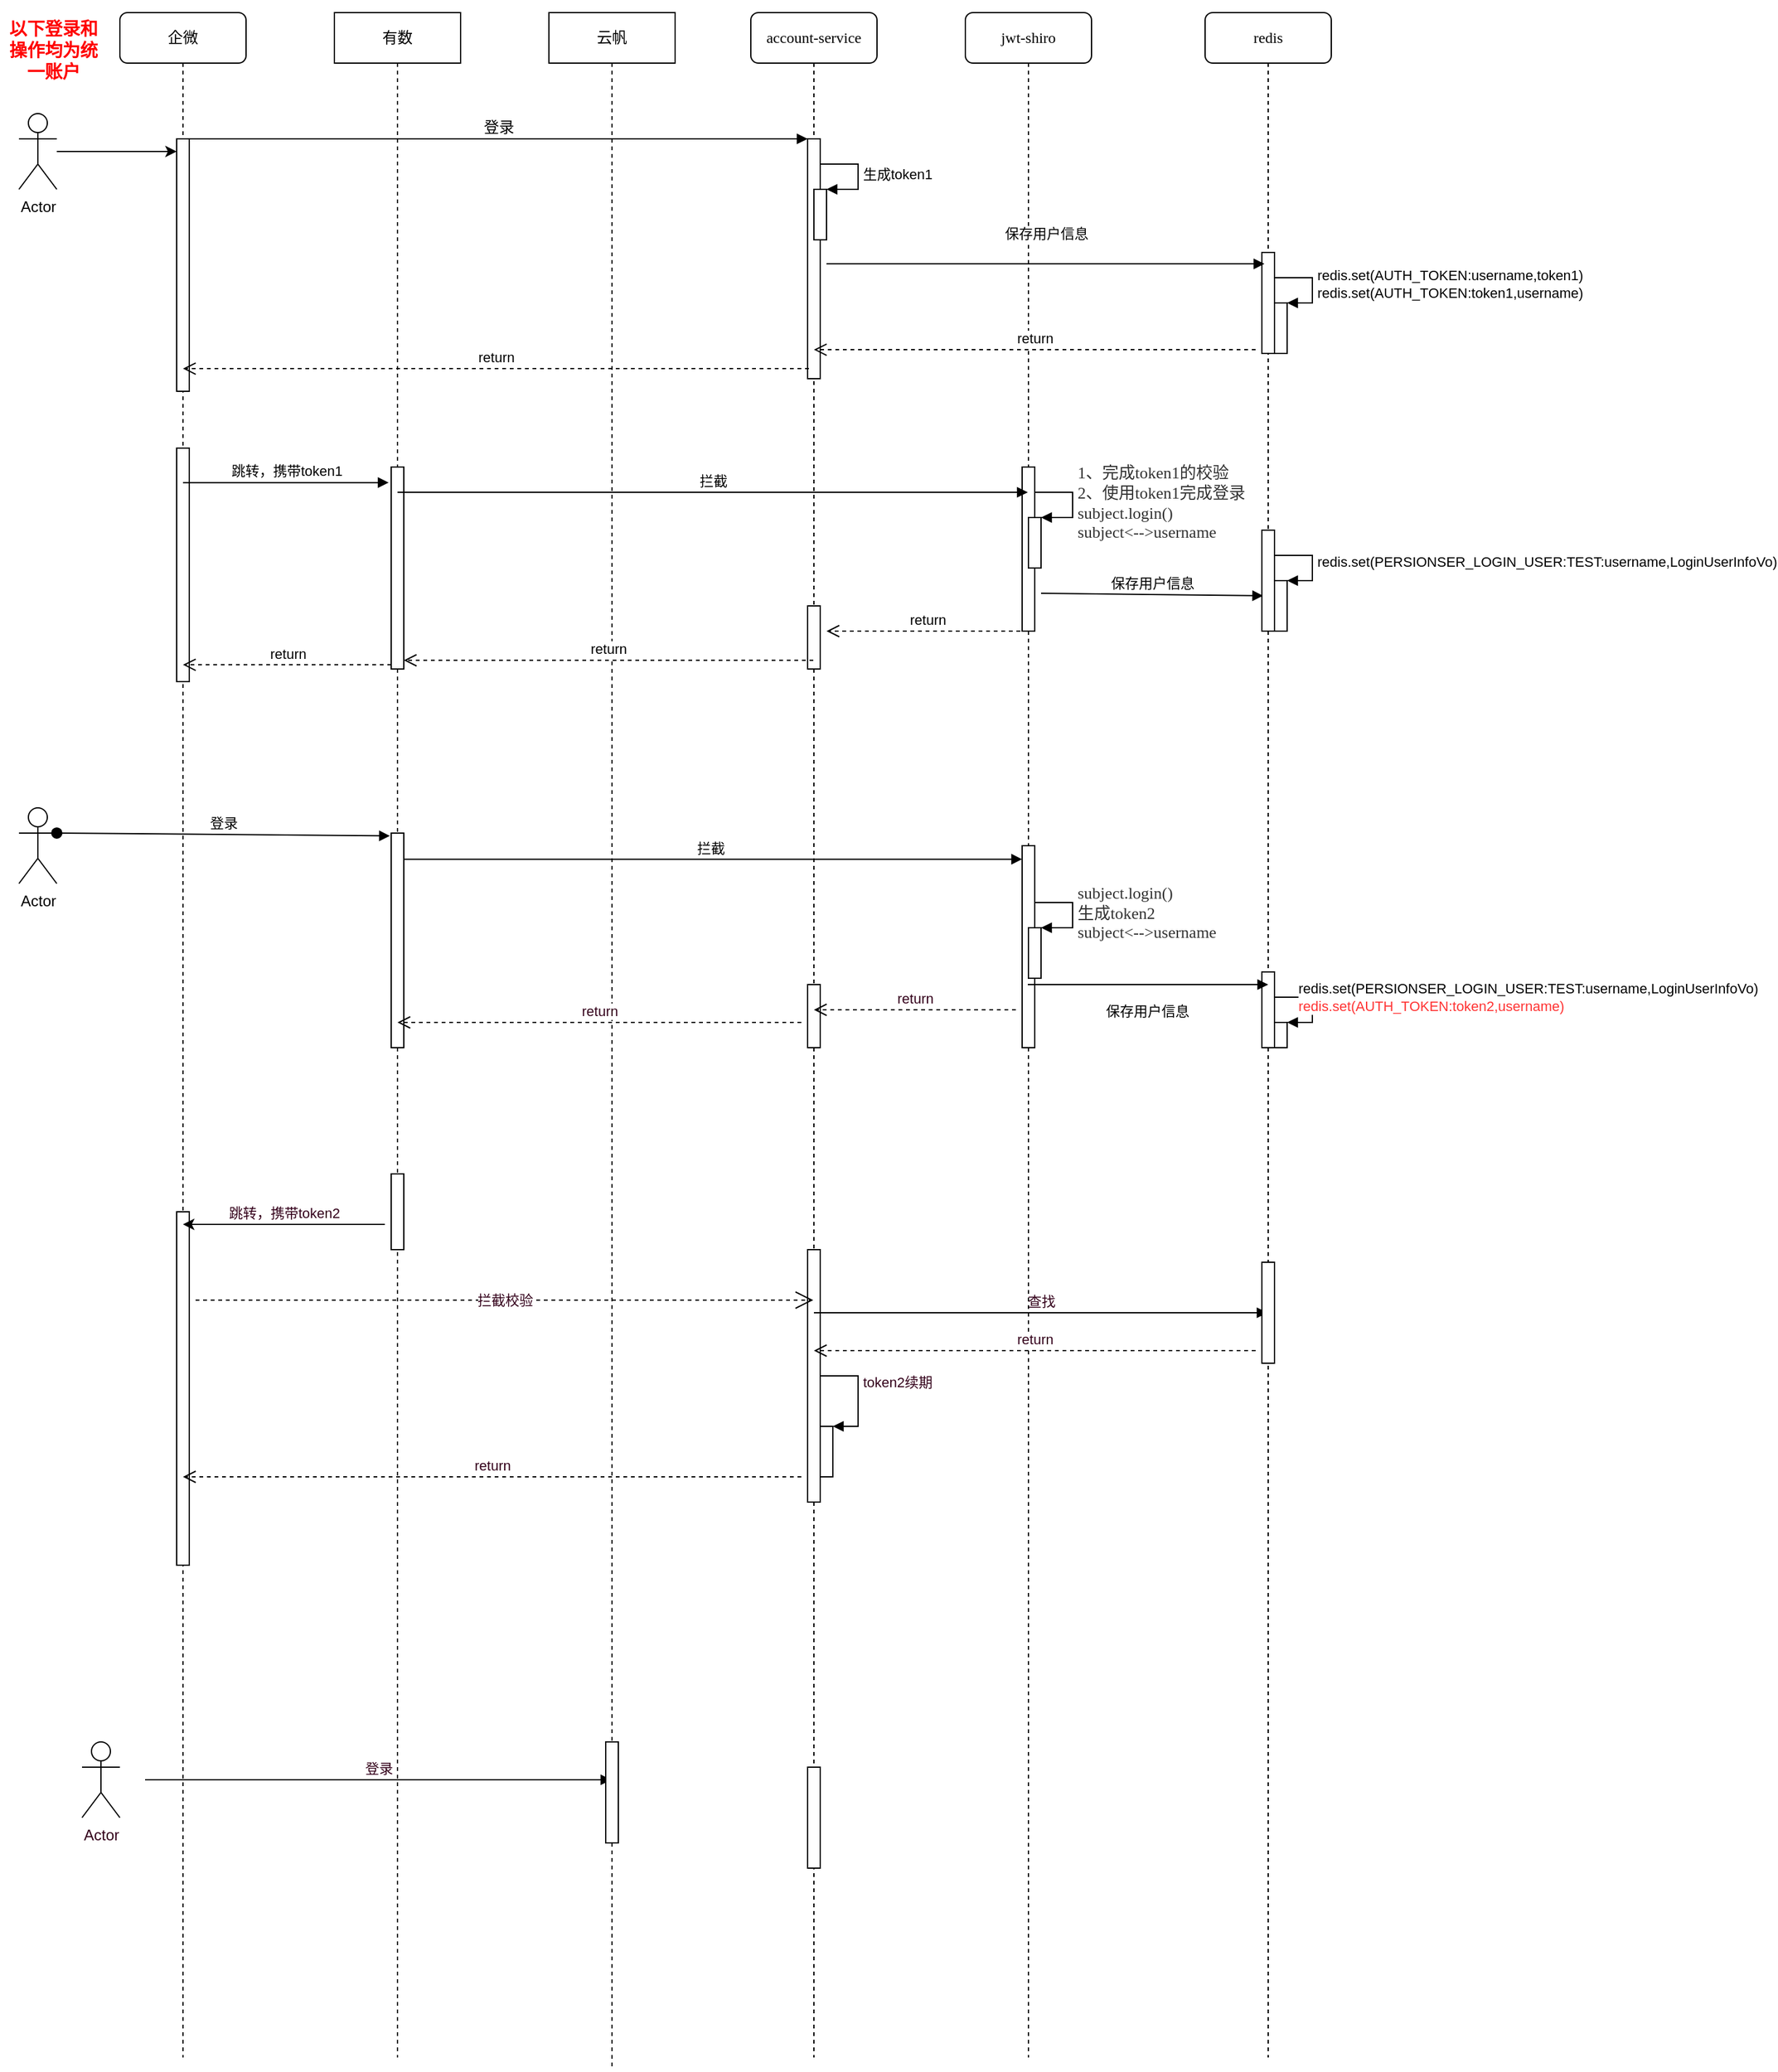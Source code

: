 <mxfile version="20.1.1" type="github">
  <diagram name="Page-1" id="13e1069c-82ec-6db2-03f1-153e76fe0fe0">
    <mxGraphModel dx="1422" dy="762" grid="1" gridSize="10" guides="1" tooltips="1" connect="1" arrows="1" fold="1" page="1" pageScale="1" pageWidth="1100" pageHeight="850" background="none" math="0" shadow="0">
      <root>
        <mxCell id="0" />
        <mxCell id="1" parent="0" />
        <mxCell id="7baba1c4bc27f4b0-2" value="account-service" style="shape=umlLifeline;perimeter=lifelinePerimeter;whiteSpace=wrap;html=1;container=1;collapsible=0;recursiveResize=0;outlineConnect=0;rounded=1;shadow=0;comic=0;labelBackgroundColor=none;strokeWidth=1;fontFamily=Verdana;fontSize=12;align=center;" parent="1" vertex="1">
          <mxGeometry x="600" y="80" width="100" height="1620" as="geometry" />
        </mxCell>
        <mxCell id="7baba1c4bc27f4b0-10" value="" style="html=1;points=[];perimeter=orthogonalPerimeter;rounded=0;shadow=0;comic=0;labelBackgroundColor=none;strokeWidth=1;fontFamily=Verdana;fontSize=12;align=center;" parent="7baba1c4bc27f4b0-2" vertex="1">
          <mxGeometry x="45" y="100" width="10" height="190" as="geometry" />
        </mxCell>
        <mxCell id="cbWRRwvguoUadpIohgbS-17" value="" style="html=1;points=[];perimeter=orthogonalPerimeter;" vertex="1" parent="7baba1c4bc27f4b0-2">
          <mxGeometry x="45" y="770" width="10" height="50" as="geometry" />
        </mxCell>
        <mxCell id="cbWRRwvguoUadpIohgbS-37" value="" style="html=1;points=[];perimeter=orthogonalPerimeter;" vertex="1" parent="7baba1c4bc27f4b0-2">
          <mxGeometry x="50" y="140" width="10" height="40" as="geometry" />
        </mxCell>
        <mxCell id="cbWRRwvguoUadpIohgbS-38" value="生成token1" style="edgeStyle=orthogonalEdgeStyle;html=1;align=left;spacingLeft=2;endArrow=block;rounded=0;entryX=1;entryY=0;" edge="1" target="cbWRRwvguoUadpIohgbS-37" parent="7baba1c4bc27f4b0-2">
          <mxGeometry relative="1" as="geometry">
            <mxPoint x="55" y="120" as="sourcePoint" />
            <Array as="points">
              <mxPoint x="85" y="120" />
            </Array>
          </mxGeometry>
        </mxCell>
        <mxCell id="cbWRRwvguoUadpIohgbS-54" value="" style="html=1;points=[];perimeter=orthogonalPerimeter;" vertex="1" parent="7baba1c4bc27f4b0-2">
          <mxGeometry x="45" y="470" width="10" height="50" as="geometry" />
        </mxCell>
        <mxCell id="cbWRRwvguoUadpIohgbS-68" value="" style="html=1;points=[];perimeter=orthogonalPerimeter;fontColor=#33001A;" vertex="1" parent="7baba1c4bc27f4b0-2">
          <mxGeometry x="45" y="980" width="10" height="200" as="geometry" />
        </mxCell>
        <mxCell id="cbWRRwvguoUadpIohgbS-71" value="查找" style="html=1;verticalAlign=bottom;endArrow=block;rounded=1;fontColor=#33001A;" edge="1" parent="7baba1c4bc27f4b0-2" target="7baba1c4bc27f4b0-4">
          <mxGeometry width="80" relative="1" as="geometry">
            <mxPoint x="50" y="1030" as="sourcePoint" />
            <mxPoint x="130" y="1030" as="targetPoint" />
          </mxGeometry>
        </mxCell>
        <mxCell id="cbWRRwvguoUadpIohgbS-73" value="" style="html=1;points=[];perimeter=orthogonalPerimeter;fontColor=#33001A;" vertex="1" parent="7baba1c4bc27f4b0-2">
          <mxGeometry x="55" y="1120" width="10" height="40" as="geometry" />
        </mxCell>
        <mxCell id="cbWRRwvguoUadpIohgbS-79" value="" style="html=1;points=[];perimeter=orthogonalPerimeter;fontColor=#33001A;" vertex="1" parent="7baba1c4bc27f4b0-2">
          <mxGeometry x="45" y="1390" width="10" height="80" as="geometry" />
        </mxCell>
        <mxCell id="7baba1c4bc27f4b0-3" value="jwt-shiro" style="shape=umlLifeline;perimeter=lifelinePerimeter;whiteSpace=wrap;html=1;container=1;collapsible=0;recursiveResize=0;outlineConnect=0;rounded=1;shadow=0;comic=0;labelBackgroundColor=none;strokeWidth=1;fontFamily=Verdana;fontSize=12;align=center;" parent="1" vertex="1">
          <mxGeometry x="770" y="80" width="100" height="1620" as="geometry" />
        </mxCell>
        <mxCell id="cbWRRwvguoUadpIohgbS-41" value="" style="html=1;points=[];perimeter=orthogonalPerimeter;" vertex="1" parent="7baba1c4bc27f4b0-3">
          <mxGeometry x="45" y="660" width="10" height="160" as="geometry" />
        </mxCell>
        <mxCell id="cbWRRwvguoUadpIohgbS-47" value="" style="html=1;points=[];perimeter=orthogonalPerimeter;" vertex="1" parent="7baba1c4bc27f4b0-3">
          <mxGeometry x="45" y="360" width="10" height="130" as="geometry" />
        </mxCell>
        <mxCell id="cbWRRwvguoUadpIohgbS-49" value="" style="html=1;points=[];perimeter=orthogonalPerimeter;" vertex="1" parent="7baba1c4bc27f4b0-3">
          <mxGeometry x="50" y="400" width="10" height="40" as="geometry" />
        </mxCell>
        <mxCell id="cbWRRwvguoUadpIohgbS-50" value="&lt;span style=&quot;text-align: center; color: rgb(50, 50, 50); font-family: 微软雅黑; font-size: 13px; background-color: rgba(255, 255, 255, 0.01);&quot;&gt;1、完成token1的校验&lt;br&gt;2、&lt;/span&gt;&lt;span style=&quot;color: rgb(50, 50, 50); font-family: 微软雅黑; font-size: 13px; text-align: center; background-color: rgba(255, 255, 255, 0.01);&quot;&gt;使用token1完成登录&lt;/span&gt;&lt;span style=&quot;text-align: center; color: rgb(50, 50, 50); font-family: 微软雅黑; font-size: 13px; background-color: rgba(255, 255, 255, 0.01);&quot;&gt;&lt;br&gt;subject.login()&lt;/span&gt;&lt;br style=&quot;text-align: center; color: rgb(50, 50, 50); font-family: 微软雅黑; font-size: 13px;&quot;&gt;&lt;span style=&quot;text-align: center; color: rgb(50, 50, 50); font-family: 微软雅黑; font-size: 13px; background-color: rgba(255, 255, 255, 0.01);&quot;&gt;subject&amp;lt;--&amp;gt;username&lt;/span&gt;" style="edgeStyle=orthogonalEdgeStyle;html=1;align=left;spacingLeft=2;endArrow=block;rounded=0;entryX=1;entryY=0;" edge="1" target="cbWRRwvguoUadpIohgbS-49" parent="7baba1c4bc27f4b0-3">
          <mxGeometry relative="1" as="geometry">
            <mxPoint x="55" y="380" as="sourcePoint" />
            <Array as="points">
              <mxPoint x="85" y="380" />
            </Array>
          </mxGeometry>
        </mxCell>
        <mxCell id="cbWRRwvguoUadpIohgbS-51" value="" style="html=1;points=[];perimeter=orthogonalPerimeter;" vertex="1" parent="7baba1c4bc27f4b0-3">
          <mxGeometry x="50" y="725" width="10" height="40" as="geometry" />
        </mxCell>
        <mxCell id="cbWRRwvguoUadpIohgbS-52" value="&lt;span style=&quot;text-align: center; color: rgb(50, 50, 50); font-family: 微软雅黑; font-size: 13px; background-color: rgba(255, 255, 255, 0.01);&quot;&gt;subject.login()&lt;/span&gt;&lt;br style=&quot;text-align: center; color: rgb(50, 50, 50); font-family: 微软雅黑; font-size: 13px;&quot;&gt;&lt;span style=&quot;text-align: center; color: rgb(50, 50, 50); font-family: 微软雅黑; font-size: 13px; background-color: rgba(255, 255, 255, 0.01);&quot;&gt;生成token2&lt;/span&gt;&lt;br style=&quot;text-align: center; color: rgb(50, 50, 50); font-family: 微软雅黑; font-size: 13px;&quot;&gt;&lt;span style=&quot;text-align: center; color: rgb(50, 50, 50); font-family: 微软雅黑; font-size: 13px; background-color: rgba(255, 255, 255, 0.01);&quot;&gt;subject&amp;lt;--&amp;gt;username&lt;/span&gt;" style="edgeStyle=orthogonalEdgeStyle;html=1;align=left;spacingLeft=2;endArrow=block;rounded=0;entryX=1;entryY=0;" edge="1" target="cbWRRwvguoUadpIohgbS-51" parent="7baba1c4bc27f4b0-3">
          <mxGeometry relative="1" as="geometry">
            <mxPoint x="55" y="705" as="sourcePoint" />
            <Array as="points">
              <mxPoint x="85" y="705" />
            </Array>
          </mxGeometry>
        </mxCell>
        <mxCell id="cbWRRwvguoUadpIohgbS-56" value="保存用户信息" style="html=1;verticalAlign=bottom;endArrow=block;rounded=1;entryX=0.1;entryY=0.65;entryDx=0;entryDy=0;entryPerimeter=0;" edge="1" parent="7baba1c4bc27f4b0-3" target="cbWRRwvguoUadpIohgbS-55">
          <mxGeometry width="80" relative="1" as="geometry">
            <mxPoint x="60" y="460" as="sourcePoint" />
            <mxPoint x="140" y="460" as="targetPoint" />
          </mxGeometry>
        </mxCell>
        <mxCell id="7baba1c4bc27f4b0-4" value="redis" style="shape=umlLifeline;perimeter=lifelinePerimeter;whiteSpace=wrap;html=1;container=1;collapsible=0;recursiveResize=0;outlineConnect=0;rounded=1;shadow=0;comic=0;labelBackgroundColor=none;strokeWidth=1;fontFamily=Verdana;fontSize=12;align=center;" parent="1" vertex="1">
          <mxGeometry x="960" y="80" width="100" height="1620" as="geometry" />
        </mxCell>
        <mxCell id="cbWRRwvguoUadpIohgbS-5" value="" style="html=1;points=[];perimeter=orthogonalPerimeter;" vertex="1" parent="7baba1c4bc27f4b0-4">
          <mxGeometry x="45" y="190" width="10" height="80" as="geometry" />
        </mxCell>
        <mxCell id="cbWRRwvguoUadpIohgbS-24" value="" style="html=1;points=[];perimeter=orthogonalPerimeter;" vertex="1" parent="7baba1c4bc27f4b0-4">
          <mxGeometry x="45" y="760" width="10" height="60" as="geometry" />
        </mxCell>
        <mxCell id="cbWRRwvguoUadpIohgbS-27" value="" style="html=1;points=[];perimeter=orthogonalPerimeter;" vertex="1" parent="7baba1c4bc27f4b0-4">
          <mxGeometry x="55" y="800" width="10" height="20" as="geometry" />
        </mxCell>
        <mxCell id="cbWRRwvguoUadpIohgbS-28" value="&lt;div&gt;redis.set(PERSIONSER_LOGIN_USER:TEST:username,LoginUserInfoVo)&lt;/div&gt;&lt;div&gt;&lt;font color=&quot;#ff3333&quot;&gt;redis.set(AUTH_TOKEN:token2,username)&lt;/font&gt;&lt;/div&gt;" style="edgeStyle=orthogonalEdgeStyle;html=1;align=left;spacingLeft=2;endArrow=block;rounded=0;entryX=1;entryY=0;" edge="1" target="cbWRRwvguoUadpIohgbS-27" parent="7baba1c4bc27f4b0-4">
          <mxGeometry relative="1" as="geometry">
            <mxPoint x="55" y="820" as="sourcePoint" />
            <Array as="points">
              <mxPoint x="55" y="780" />
              <mxPoint x="85" y="780" />
              <mxPoint x="85" y="800" />
            </Array>
          </mxGeometry>
        </mxCell>
        <mxCell id="cbWRRwvguoUadpIohgbS-39" value="" style="html=1;points=[];perimeter=orthogonalPerimeter;" vertex="1" parent="7baba1c4bc27f4b0-4">
          <mxGeometry x="55" y="230" width="10" height="40" as="geometry" />
        </mxCell>
        <mxCell id="cbWRRwvguoUadpIohgbS-40" value="&lt;div&gt;redis.set(AUTH_TOKEN:username,token1)&lt;/div&gt;&lt;div&gt;redis.set(AUTH_TOKEN:token1,username)&lt;/div&gt;" style="edgeStyle=orthogonalEdgeStyle;html=1;align=left;spacingLeft=2;endArrow=block;rounded=0;entryX=1;entryY=0;" edge="1" target="cbWRRwvguoUadpIohgbS-39" parent="7baba1c4bc27f4b0-4">
          <mxGeometry relative="1" as="geometry">
            <mxPoint x="55" y="210" as="sourcePoint" />
            <Array as="points">
              <mxPoint x="85" y="210" />
            </Array>
          </mxGeometry>
        </mxCell>
        <mxCell id="cbWRRwvguoUadpIohgbS-55" value="" style="html=1;points=[];perimeter=orthogonalPerimeter;" vertex="1" parent="7baba1c4bc27f4b0-4">
          <mxGeometry x="45" y="410" width="10" height="80" as="geometry" />
        </mxCell>
        <mxCell id="cbWRRwvguoUadpIohgbS-57" value="" style="html=1;points=[];perimeter=orthogonalPerimeter;" vertex="1" parent="7baba1c4bc27f4b0-4">
          <mxGeometry x="55" y="450" width="10" height="40" as="geometry" />
        </mxCell>
        <mxCell id="cbWRRwvguoUadpIohgbS-58" value="redis.set(PERSIONSER_LOGIN_USER:TEST:username,LoginUserInfoVo)" style="edgeStyle=orthogonalEdgeStyle;html=1;align=left;spacingLeft=2;endArrow=block;rounded=0;entryX=1;entryY=0;" edge="1" target="cbWRRwvguoUadpIohgbS-57" parent="7baba1c4bc27f4b0-4">
          <mxGeometry relative="1" as="geometry">
            <mxPoint x="55" y="430" as="sourcePoint" />
            <Array as="points">
              <mxPoint x="85" y="430" />
            </Array>
          </mxGeometry>
        </mxCell>
        <mxCell id="cbWRRwvguoUadpIohgbS-69" value="" style="html=1;points=[];perimeter=orthogonalPerimeter;fontColor=#33001A;" vertex="1" parent="7baba1c4bc27f4b0-4">
          <mxGeometry x="45" y="990" width="10" height="80" as="geometry" />
        </mxCell>
        <mxCell id="7baba1c4bc27f4b0-8" value="企微" style="shape=umlLifeline;perimeter=lifelinePerimeter;whiteSpace=wrap;html=1;container=1;collapsible=0;recursiveResize=0;outlineConnect=0;rounded=1;shadow=0;comic=0;labelBackgroundColor=none;strokeWidth=1;fontFamily=Verdana;fontSize=12;align=center;" parent="1" vertex="1">
          <mxGeometry x="100" y="80" width="100" height="1620" as="geometry" />
        </mxCell>
        <mxCell id="7baba1c4bc27f4b0-9" value="" style="html=1;points=[];perimeter=orthogonalPerimeter;rounded=0;shadow=0;comic=0;labelBackgroundColor=none;strokeWidth=1;fontFamily=Verdana;fontSize=12;align=center;" parent="7baba1c4bc27f4b0-8" vertex="1">
          <mxGeometry x="45" y="100" width="10" height="200" as="geometry" />
        </mxCell>
        <mxCell id="cbWRRwvguoUadpIohgbS-43" value="" style="html=1;points=[];perimeter=orthogonalPerimeter;" vertex="1" parent="7baba1c4bc27f4b0-8">
          <mxGeometry x="45" y="345" width="10" height="185" as="geometry" />
        </mxCell>
        <mxCell id="cbWRRwvguoUadpIohgbS-65" value="" style="html=1;points=[];perimeter=orthogonalPerimeter;fontColor=#33001A;" vertex="1" parent="7baba1c4bc27f4b0-8">
          <mxGeometry x="45" y="950" width="10" height="280" as="geometry" />
        </mxCell>
        <mxCell id="cbWRRwvguoUadpIohgbS-67" value="拦截校验" style="endArrow=open;endSize=12;dashed=1;html=1;rounded=1;fontColor=#33001A;" edge="1" parent="7baba1c4bc27f4b0-8" target="7baba1c4bc27f4b0-2">
          <mxGeometry width="160" relative="1" as="geometry">
            <mxPoint x="60" y="1020" as="sourcePoint" />
            <mxPoint x="220" y="1020" as="targetPoint" />
          </mxGeometry>
        </mxCell>
        <mxCell id="cbWRRwvguoUadpIohgbS-78" value="登录" style="html=1;verticalAlign=bottom;endArrow=block;rounded=1;fontColor=#33001A;" edge="1" parent="7baba1c4bc27f4b0-8" target="cbWRRwvguoUadpIohgbS-14">
          <mxGeometry width="80" relative="1" as="geometry">
            <mxPoint x="20" y="1400" as="sourcePoint" />
            <mxPoint x="100" y="1400" as="targetPoint" />
          </mxGeometry>
        </mxCell>
        <mxCell id="7baba1c4bc27f4b0-11" value="登录" style="html=1;verticalAlign=bottom;endArrow=block;entryX=0;entryY=0;labelBackgroundColor=none;fontFamily=Verdana;fontSize=12;edgeStyle=elbowEdgeStyle;elbow=vertical;" parent="1" source="7baba1c4bc27f4b0-9" target="7baba1c4bc27f4b0-10" edge="1">
          <mxGeometry relative="1" as="geometry">
            <mxPoint x="220" y="190" as="sourcePoint" />
          </mxGeometry>
        </mxCell>
        <mxCell id="cbWRRwvguoUadpIohgbS-6" value="保存用户信息" style="html=1;verticalAlign=bottom;startArrow=none;endArrow=block;startSize=8;rounded=1;startFill=0;entryX=0.2;entryY=0.113;entryDx=0;entryDy=0;entryPerimeter=0;" edge="1" target="cbWRRwvguoUadpIohgbS-5" parent="1">
          <mxGeometry y="15" relative="1" as="geometry">
            <mxPoint x="660" y="279" as="sourcePoint" />
            <Array as="points" />
            <mxPoint as="offset" />
          </mxGeometry>
        </mxCell>
        <mxCell id="cbWRRwvguoUadpIohgbS-13" value="" style="edgeStyle=orthogonalEdgeStyle;rounded=0;orthogonalLoop=1;jettySize=auto;html=1;" edge="1" parent="1" source="cbWRRwvguoUadpIohgbS-12" target="7baba1c4bc27f4b0-9">
          <mxGeometry relative="1" as="geometry">
            <Array as="points">
              <mxPoint x="100" y="190" />
              <mxPoint x="100" y="190" />
            </Array>
          </mxGeometry>
        </mxCell>
        <mxCell id="cbWRRwvguoUadpIohgbS-12" value="Actor" style="shape=umlActor;verticalLabelPosition=bottom;verticalAlign=top;html=1;" vertex="1" parent="1">
          <mxGeometry x="20" y="160" width="30" height="60" as="geometry" />
        </mxCell>
        <mxCell id="cbWRRwvguoUadpIohgbS-14" value="云帆" style="shape=umlLifeline;perimeter=lifelinePerimeter;whiteSpace=wrap;html=1;container=1;collapsible=0;recursiveResize=0;outlineConnect=0;" vertex="1" parent="1">
          <mxGeometry x="440" y="80" width="100" height="1630" as="geometry" />
        </mxCell>
        <mxCell id="cbWRRwvguoUadpIohgbS-76" value="" style="html=1;points=[];perimeter=orthogonalPerimeter;fontColor=#33001A;" vertex="1" parent="cbWRRwvguoUadpIohgbS-14">
          <mxGeometry x="45" y="1370" width="10" height="80" as="geometry" />
        </mxCell>
        <mxCell id="cbWRRwvguoUadpIohgbS-15" value="Actor" style="shape=umlActor;verticalLabelPosition=bottom;verticalAlign=top;html=1;" vertex="1" parent="1">
          <mxGeometry x="20" y="710" width="30" height="60" as="geometry" />
        </mxCell>
        <mxCell id="cbWRRwvguoUadpIohgbS-18" value="登录" style="html=1;verticalAlign=bottom;startArrow=oval;endArrow=block;startSize=8;rounded=1;exitX=1;exitY=0.333;exitDx=0;exitDy=0;exitPerimeter=0;entryX=-0.1;entryY=0.013;entryDx=0;entryDy=0;entryPerimeter=0;" edge="1" target="cbWRRwvguoUadpIohgbS-31" parent="1" source="cbWRRwvguoUadpIohgbS-15">
          <mxGeometry relative="1" as="geometry">
            <mxPoint x="235" y="730" as="sourcePoint" />
          </mxGeometry>
        </mxCell>
        <mxCell id="cbWRRwvguoUadpIohgbS-21" value="拦截" style="html=1;verticalAlign=bottom;startArrow=none;endArrow=block;startSize=8;rounded=1;startFill=0;entryX=0;entryY=0.067;entryDx=0;entryDy=0;entryPerimeter=0;" edge="1" target="cbWRRwvguoUadpIohgbS-41" parent="1" source="cbWRRwvguoUadpIohgbS-30">
          <mxGeometry relative="1" as="geometry">
            <mxPoint x="660" y="750" as="sourcePoint" />
          </mxGeometry>
        </mxCell>
        <mxCell id="cbWRRwvguoUadpIohgbS-10" value="return" style="html=1;verticalAlign=bottom;endArrow=open;dashed=1;endSize=8;rounded=0;exitX=-0.5;exitY=0.963;exitDx=0;exitDy=0;exitPerimeter=0;" edge="1" parent="1" source="cbWRRwvguoUadpIohgbS-5" target="7baba1c4bc27f4b0-2">
          <mxGeometry relative="1" as="geometry">
            <mxPoint x="715" y="330" as="sourcePoint" />
            <mxPoint x="635" y="330" as="targetPoint" />
          </mxGeometry>
        </mxCell>
        <mxCell id="cbWRRwvguoUadpIohgbS-30" value="有数" style="shape=umlLifeline;perimeter=lifelinePerimeter;whiteSpace=wrap;html=1;container=1;collapsible=0;recursiveResize=0;outlineConnect=0;" vertex="1" parent="1">
          <mxGeometry x="270" y="80" width="100" height="1620" as="geometry" />
        </mxCell>
        <mxCell id="cbWRRwvguoUadpIohgbS-31" value="" style="html=1;points=[];perimeter=orthogonalPerimeter;" vertex="1" parent="cbWRRwvguoUadpIohgbS-30">
          <mxGeometry x="45" y="650" width="10" height="170" as="geometry" />
        </mxCell>
        <mxCell id="cbWRRwvguoUadpIohgbS-45" value="" style="html=1;points=[];perimeter=orthogonalPerimeter;" vertex="1" parent="cbWRRwvguoUadpIohgbS-30">
          <mxGeometry x="45" y="360" width="10" height="160" as="geometry" />
        </mxCell>
        <mxCell id="cbWRRwvguoUadpIohgbS-48" value="拦截" style="html=1;verticalAlign=bottom;endArrow=block;rounded=1;" edge="1" parent="cbWRRwvguoUadpIohgbS-30" target="7baba1c4bc27f4b0-3">
          <mxGeometry width="80" relative="1" as="geometry">
            <mxPoint x="50" y="380" as="sourcePoint" />
            <mxPoint x="130" y="380" as="targetPoint" />
          </mxGeometry>
        </mxCell>
        <mxCell id="cbWRRwvguoUadpIohgbS-64" value="" style="html=1;points=[];perimeter=orthogonalPerimeter;fontColor=#33001A;" vertex="1" parent="cbWRRwvguoUadpIohgbS-30">
          <mxGeometry x="45" y="920" width="10" height="60" as="geometry" />
        </mxCell>
        <mxCell id="cbWRRwvguoUadpIohgbS-11" value="return" style="html=1;verticalAlign=bottom;endArrow=open;dashed=1;endSize=8;rounded=0;exitX=0.1;exitY=0.958;exitDx=0;exitDy=0;exitPerimeter=0;" edge="1" parent="1" source="7baba1c4bc27f4b0-10" target="7baba1c4bc27f4b0-8">
          <mxGeometry relative="1" as="geometry">
            <mxPoint x="235" y="399.5" as="sourcePoint" />
            <mxPoint x="155" y="399.5" as="targetPoint" />
            <Array as="points" />
          </mxGeometry>
        </mxCell>
        <mxCell id="cbWRRwvguoUadpIohgbS-26" value="保存用户信息" style="html=1;verticalAlign=bottom;endArrow=block;rounded=1;" edge="1" parent="1">
          <mxGeometry x="-0.024" y="-30" width="80" relative="1" as="geometry">
            <mxPoint x="819.5" y="850" as="sourcePoint" />
            <mxPoint x="1010" y="850" as="targetPoint" />
            <mxPoint x="1" as="offset" />
          </mxGeometry>
        </mxCell>
        <mxCell id="cbWRRwvguoUadpIohgbS-59" value="return" style="html=1;verticalAlign=bottom;endArrow=open;dashed=1;endSize=8;rounded=1;entryX=1;entryY=0.957;entryDx=0;entryDy=0;entryPerimeter=0;" edge="1" parent="1" source="7baba1c4bc27f4b0-2" target="cbWRRwvguoUadpIohgbS-45">
          <mxGeometry relative="1" as="geometry">
            <mxPoint x="640" y="540" as="sourcePoint" />
            <mxPoint x="560" y="540" as="targetPoint" />
          </mxGeometry>
        </mxCell>
        <mxCell id="cbWRRwvguoUadpIohgbS-60" value="return" style="html=1;verticalAlign=bottom;endArrow=open;dashed=1;endSize=8;rounded=1;exitX=0;exitY=0.979;exitDx=0;exitDy=0;exitPerimeter=0;" edge="1" parent="1" source="cbWRRwvguoUadpIohgbS-45" target="7baba1c4bc27f4b0-8">
          <mxGeometry relative="1" as="geometry">
            <mxPoint x="310" y="560" as="sourcePoint" />
            <mxPoint x="230" y="560" as="targetPoint" />
          </mxGeometry>
        </mxCell>
        <mxCell id="cbWRRwvguoUadpIohgbS-61" value="&lt;h3&gt;&lt;b&gt;&lt;font color=&quot;#ff0000&quot;&gt;以下登录和操作均为统一账户&lt;/font&gt;&lt;/b&gt;&lt;/h3&gt;" style="text;html=1;strokeColor=none;fillColor=none;align=center;verticalAlign=middle;whiteSpace=wrap;rounded=0;" vertex="1" parent="1">
          <mxGeometry x="5" y="90" width="85" height="40" as="geometry" />
        </mxCell>
        <mxCell id="cbWRRwvguoUadpIohgbS-62" value="&lt;font color=&quot;#33001a&quot;&gt;return&lt;/font&gt;" style="html=1;verticalAlign=bottom;endArrow=open;dashed=1;endSize=8;rounded=1;fontColor=#FF0000;" edge="1" parent="1" target="7baba1c4bc27f4b0-2">
          <mxGeometry relative="1" as="geometry">
            <mxPoint x="810" y="870" as="sourcePoint" />
            <mxPoint x="660" y="850" as="targetPoint" />
          </mxGeometry>
        </mxCell>
        <mxCell id="cbWRRwvguoUadpIohgbS-63" value="return" style="html=1;verticalAlign=bottom;endArrow=open;dashed=1;endSize=8;rounded=1;fontColor=#33001A;" edge="1" parent="1" target="cbWRRwvguoUadpIohgbS-30">
          <mxGeometry relative="1" as="geometry">
            <mxPoint x="640" y="880" as="sourcePoint" />
            <mxPoint x="560" y="860" as="targetPoint" />
          </mxGeometry>
        </mxCell>
        <mxCell id="cbWRRwvguoUadpIohgbS-53" value="return" style="html=1;verticalAlign=bottom;endArrow=open;dashed=1;endSize=8;rounded=1;" edge="1" parent="1" source="7baba1c4bc27f4b0-3">
          <mxGeometry relative="1" as="geometry">
            <mxPoint x="735" y="520" as="sourcePoint" />
            <mxPoint x="660" y="570" as="targetPoint" />
          </mxGeometry>
        </mxCell>
        <mxCell id="cbWRRwvguoUadpIohgbS-66" value="跳转，携带token2" style="html=1;verticalAlign=bottom;endArrow=none;rounded=1;fontColor=#33001A;startArrow=classic;startFill=1;endFill=0;" edge="1" parent="1" source="7baba1c4bc27f4b0-8">
          <mxGeometry width="80" relative="1" as="geometry">
            <mxPoint x="230" y="1040" as="sourcePoint" />
            <mxPoint x="310" y="1040" as="targetPoint" />
          </mxGeometry>
        </mxCell>
        <mxCell id="cbWRRwvguoUadpIohgbS-46" value="跳转，携带token1" style="html=1;verticalAlign=bottom;endArrow=block;rounded=1;entryX=-0.2;entryY=0.077;entryDx=0;entryDy=0;entryPerimeter=0;" edge="1" parent="1" source="7baba1c4bc27f4b0-8" target="cbWRRwvguoUadpIohgbS-45">
          <mxGeometry width="80" relative="1" as="geometry">
            <mxPoint x="150" y="430" as="sourcePoint" />
            <mxPoint x="230" y="430" as="targetPoint" />
          </mxGeometry>
        </mxCell>
        <mxCell id="cbWRRwvguoUadpIohgbS-72" value="return" style="html=1;verticalAlign=bottom;endArrow=open;dashed=1;endSize=8;rounded=1;fontColor=#33001A;" edge="1" parent="1" target="7baba1c4bc27f4b0-2">
          <mxGeometry relative="1" as="geometry">
            <mxPoint x="1000" y="1140" as="sourcePoint" />
            <mxPoint x="920" y="1140" as="targetPoint" />
          </mxGeometry>
        </mxCell>
        <mxCell id="cbWRRwvguoUadpIohgbS-74" value="token2续期" style="edgeStyle=orthogonalEdgeStyle;html=1;align=left;spacingLeft=2;endArrow=block;rounded=0;entryX=1;entryY=0;fontColor=#33001A;" edge="1" target="cbWRRwvguoUadpIohgbS-73" parent="1">
          <mxGeometry relative="1" as="geometry">
            <mxPoint x="655" y="1140" as="sourcePoint" />
            <Array as="points">
              <mxPoint x="655" y="1160" />
              <mxPoint x="685" y="1160" />
              <mxPoint x="685" y="1200" />
            </Array>
          </mxGeometry>
        </mxCell>
        <mxCell id="cbWRRwvguoUadpIohgbS-75" value="return" style="html=1;verticalAlign=bottom;endArrow=open;dashed=1;endSize=8;rounded=1;fontColor=#33001A;" edge="1" parent="1" target="7baba1c4bc27f4b0-8">
          <mxGeometry relative="1" as="geometry">
            <mxPoint x="640" y="1240" as="sourcePoint" />
            <mxPoint x="560" y="1240" as="targetPoint" />
          </mxGeometry>
        </mxCell>
        <mxCell id="cbWRRwvguoUadpIohgbS-77" value="Actor" style="shape=umlActor;verticalLabelPosition=bottom;verticalAlign=top;html=1;fontColor=#33001A;" vertex="1" parent="1">
          <mxGeometry x="70" y="1450" width="30" height="60" as="geometry" />
        </mxCell>
      </root>
    </mxGraphModel>
  </diagram>
</mxfile>

